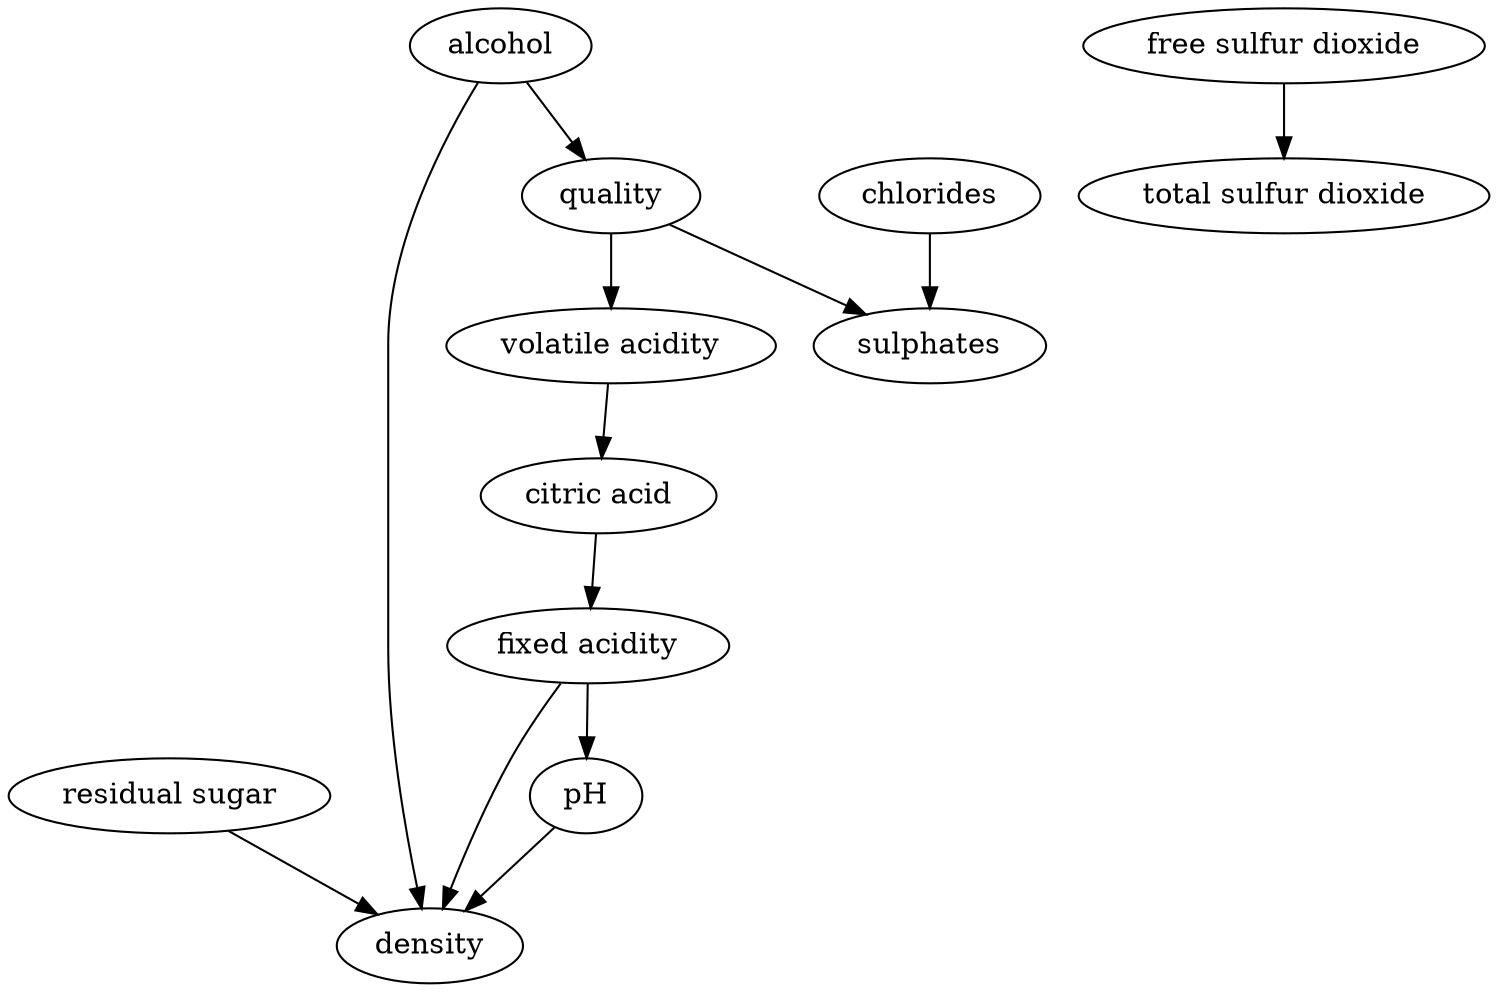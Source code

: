strict digraph {
	0 [label="fixed acidity"]
	1 [label="volatile acidity"]
	2 [label="citric acid"]
	3 [label="residual sugar"]
	4 [label="chlorides"]
	5 [label="free sulfur dioxide"]
	6 [label="total sulfur dioxide"]
	7 [label="density"]
	8 [label="pH"]
	9 [label="sulphates"]
	10 [label="alcohol"]
	11 [label="quality"]
	0 -> 7
	0 -> 8
	1 -> 2
	2 -> 0
	3 -> 7
	4 -> 9
	5 -> 6
	8 -> 7
	10 -> 7
	10 -> 11
	11 -> 1
	11 -> 9
}